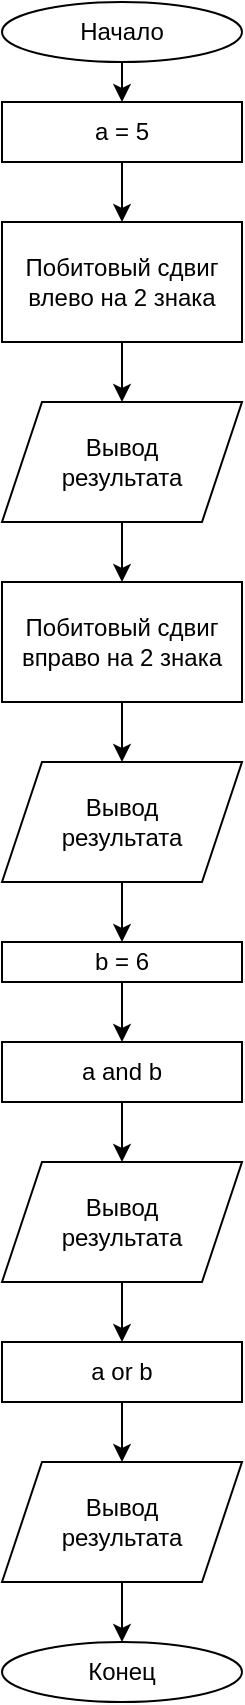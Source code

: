 <mxfile version="13.10.5" type="github" pages="4">
  <diagram id="cAAJZSxlYXHKFz8Sik9u" name="Task-1">
    <mxGraphModel dx="779" dy="614" grid="1" gridSize="10" guides="1" tooltips="1" connect="1" arrows="1" fold="1" page="1" pageScale="1" pageWidth="827" pageHeight="1169" math="0" shadow="0">
      <root>
        <mxCell id="0" />
        <mxCell id="1" parent="0" />
        <mxCell id="u3W5GA8NcHfqfD5vYZH1-1" style="edgeStyle=orthogonalEdgeStyle;rounded=0;orthogonalLoop=1;jettySize=auto;html=1;exitX=0.5;exitY=1;exitDx=0;exitDy=0;entryX=0.5;entryY=0;entryDx=0;entryDy=0;" edge="1" parent="1" source="GYxc8_zidlTMcgcLCnEi-1" target="GYxc8_zidlTMcgcLCnEi-4">
          <mxGeometry relative="1" as="geometry" />
        </mxCell>
        <mxCell id="GYxc8_zidlTMcgcLCnEi-1" value="Начало" style="ellipse;whiteSpace=wrap;html=1;" vertex="1" parent="1">
          <mxGeometry x="140" y="40" width="120" height="30" as="geometry" />
        </mxCell>
        <mxCell id="GYxc8_zidlTMcgcLCnEi-2" style="edgeStyle=orthogonalEdgeStyle;rounded=0;orthogonalLoop=1;jettySize=auto;html=1;exitX=0.5;exitY=1;exitDx=0;exitDy=0;" edge="1" parent="1" source="GYxc8_zidlTMcgcLCnEi-1" target="GYxc8_zidlTMcgcLCnEi-1">
          <mxGeometry relative="1" as="geometry" />
        </mxCell>
        <mxCell id="u3W5GA8NcHfqfD5vYZH1-13" style="edgeStyle=orthogonalEdgeStyle;rounded=0;orthogonalLoop=1;jettySize=auto;html=1;exitX=0.5;exitY=1;exitDx=0;exitDy=0;entryX=0.5;entryY=0;entryDx=0;entryDy=0;" edge="1" parent="1" source="GYxc8_zidlTMcgcLCnEi-3" target="u3W5GA8NcHfqfD5vYZH1-12">
          <mxGeometry relative="1" as="geometry" />
        </mxCell>
        <mxCell id="GYxc8_zidlTMcgcLCnEi-3" value="Побитовый сдвиг влево на 2 знака" style="rounded=0;whiteSpace=wrap;html=1;" vertex="1" parent="1">
          <mxGeometry x="140" y="150" width="120" height="60" as="geometry" />
        </mxCell>
        <mxCell id="u3W5GA8NcHfqfD5vYZH1-11" style="edgeStyle=orthogonalEdgeStyle;rounded=0;orthogonalLoop=1;jettySize=auto;html=1;exitX=0.5;exitY=1;exitDx=0;exitDy=0;entryX=0.5;entryY=0;entryDx=0;entryDy=0;" edge="1" parent="1" source="GYxc8_zidlTMcgcLCnEi-4" target="GYxc8_zidlTMcgcLCnEi-3">
          <mxGeometry relative="1" as="geometry" />
        </mxCell>
        <mxCell id="GYxc8_zidlTMcgcLCnEi-4" value="a = 5" style="rounded=0;whiteSpace=wrap;html=1;" vertex="1" parent="1">
          <mxGeometry x="140" y="90" width="120" height="30" as="geometry" />
        </mxCell>
        <mxCell id="GYxc8_zidlTMcgcLCnEi-20" style="edgeStyle=orthogonalEdgeStyle;rounded=0;orthogonalLoop=1;jettySize=auto;html=1;exitX=0.5;exitY=1;exitDx=0;exitDy=0;entryX=0.5;entryY=0;entryDx=0;entryDy=0;" edge="1" parent="1" source="GYxc8_zidlTMcgcLCnEi-5" target="GYxc8_zidlTMcgcLCnEi-18">
          <mxGeometry relative="1" as="geometry">
            <mxPoint x="200" y="280" as="targetPoint" />
          </mxGeometry>
        </mxCell>
        <mxCell id="GYxc8_zidlTMcgcLCnEi-5" value="Побитовый сдвиг вправо&amp;nbsp;на 2 знака" style="rounded=0;whiteSpace=wrap;html=1;" vertex="1" parent="1">
          <mxGeometry x="140" y="330" width="120" height="60" as="geometry" />
        </mxCell>
        <mxCell id="u3W5GA8NcHfqfD5vYZH1-10" style="edgeStyle=orthogonalEdgeStyle;rounded=0;orthogonalLoop=1;jettySize=auto;html=1;exitX=0.5;exitY=1;exitDx=0;exitDy=0;entryX=0.5;entryY=0;entryDx=0;entryDy=0;" edge="1" parent="1" source="GYxc8_zidlTMcgcLCnEi-11" target="u3W5GA8NcHfqfD5vYZH1-4">
          <mxGeometry relative="1" as="geometry" />
        </mxCell>
        <mxCell id="GYxc8_zidlTMcgcLCnEi-11" value="a and b" style="rounded=0;whiteSpace=wrap;html=1;" vertex="1" parent="1">
          <mxGeometry x="140" y="560" width="120" height="30" as="geometry" />
        </mxCell>
        <mxCell id="u3W5GA8NcHfqfD5vYZH1-3" style="edgeStyle=orthogonalEdgeStyle;rounded=0;orthogonalLoop=1;jettySize=auto;html=1;exitX=0.5;exitY=1;exitDx=0;exitDy=0;entryX=0.5;entryY=0;entryDx=0;entryDy=0;" edge="1" parent="1" source="GYxc8_zidlTMcgcLCnEi-14" target="GYxc8_zidlTMcgcLCnEi-11">
          <mxGeometry relative="1" as="geometry" />
        </mxCell>
        <mxCell id="GYxc8_zidlTMcgcLCnEi-14" value="b&amp;nbsp;= 6" style="rounded=0;whiteSpace=wrap;html=1;" vertex="1" parent="1">
          <mxGeometry x="140" y="510" width="120" height="20" as="geometry" />
        </mxCell>
        <mxCell id="u3W5GA8NcHfqfD5vYZH1-8" style="edgeStyle=orthogonalEdgeStyle;rounded=0;orthogonalLoop=1;jettySize=auto;html=1;exitX=0.5;exitY=1;exitDx=0;exitDy=0;entryX=0.5;entryY=0;entryDx=0;entryDy=0;" edge="1" parent="1" source="GYxc8_zidlTMcgcLCnEi-15" target="u3W5GA8NcHfqfD5vYZH1-7">
          <mxGeometry relative="1" as="geometry" />
        </mxCell>
        <mxCell id="GYxc8_zidlTMcgcLCnEi-15" value="a or b" style="rounded=0;whiteSpace=wrap;html=1;" vertex="1" parent="1">
          <mxGeometry x="140" y="710" width="120" height="30" as="geometry" />
        </mxCell>
        <mxCell id="u3W5GA8NcHfqfD5vYZH1-2" style="edgeStyle=orthogonalEdgeStyle;rounded=0;orthogonalLoop=1;jettySize=auto;html=1;exitX=0.5;exitY=1;exitDx=0;exitDy=0;entryX=0.5;entryY=0;entryDx=0;entryDy=0;" edge="1" parent="1" source="GYxc8_zidlTMcgcLCnEi-18" target="GYxc8_zidlTMcgcLCnEi-14">
          <mxGeometry relative="1" as="geometry" />
        </mxCell>
        <mxCell id="GYxc8_zidlTMcgcLCnEi-18" value="Вывод &lt;br&gt;результата" style="shape=parallelogram;perimeter=parallelogramPerimeter;whiteSpace=wrap;html=1;fixedSize=1;" vertex="1" parent="1">
          <mxGeometry x="140" y="420" width="120" height="60" as="geometry" />
        </mxCell>
        <mxCell id="GYxc8_zidlTMcgcLCnEi-23" value="Конец" style="ellipse;whiteSpace=wrap;html=1;" vertex="1" parent="1">
          <mxGeometry x="140" y="860" width="120" height="30" as="geometry" />
        </mxCell>
        <mxCell id="u3W5GA8NcHfqfD5vYZH1-6" style="edgeStyle=orthogonalEdgeStyle;rounded=0;orthogonalLoop=1;jettySize=auto;html=1;exitX=0.5;exitY=1;exitDx=0;exitDy=0;entryX=0.5;entryY=0;entryDx=0;entryDy=0;" edge="1" parent="1" source="u3W5GA8NcHfqfD5vYZH1-4" target="GYxc8_zidlTMcgcLCnEi-15">
          <mxGeometry relative="1" as="geometry" />
        </mxCell>
        <mxCell id="u3W5GA8NcHfqfD5vYZH1-4" value="Вывод &lt;br&gt;результата" style="shape=parallelogram;perimeter=parallelogramPerimeter;whiteSpace=wrap;html=1;fixedSize=1;" vertex="1" parent="1">
          <mxGeometry x="140" y="620" width="120" height="60" as="geometry" />
        </mxCell>
        <mxCell id="u3W5GA8NcHfqfD5vYZH1-9" style="edgeStyle=orthogonalEdgeStyle;rounded=0;orthogonalLoop=1;jettySize=auto;html=1;exitX=0.5;exitY=1;exitDx=0;exitDy=0;entryX=0.5;entryY=0;entryDx=0;entryDy=0;" edge="1" parent="1" source="u3W5GA8NcHfqfD5vYZH1-7" target="GYxc8_zidlTMcgcLCnEi-23">
          <mxGeometry relative="1" as="geometry" />
        </mxCell>
        <mxCell id="u3W5GA8NcHfqfD5vYZH1-7" value="Вывод &lt;br&gt;результата" style="shape=parallelogram;perimeter=parallelogramPerimeter;whiteSpace=wrap;html=1;fixedSize=1;" vertex="1" parent="1">
          <mxGeometry x="140" y="770" width="120" height="60" as="geometry" />
        </mxCell>
        <mxCell id="u3W5GA8NcHfqfD5vYZH1-14" style="edgeStyle=orthogonalEdgeStyle;rounded=0;orthogonalLoop=1;jettySize=auto;html=1;exitX=0.5;exitY=1;exitDx=0;exitDy=0;entryX=0.5;entryY=0;entryDx=0;entryDy=0;" edge="1" parent="1" source="u3W5GA8NcHfqfD5vYZH1-12" target="GYxc8_zidlTMcgcLCnEi-5">
          <mxGeometry relative="1" as="geometry" />
        </mxCell>
        <mxCell id="u3W5GA8NcHfqfD5vYZH1-12" value="Вывод &lt;br&gt;результата" style="shape=parallelogram;perimeter=parallelogramPerimeter;whiteSpace=wrap;html=1;fixedSize=1;" vertex="1" parent="1">
          <mxGeometry x="140" y="240" width="120" height="60" as="geometry" />
        </mxCell>
      </root>
    </mxGraphModel>
  </diagram>
  <diagram id="qksW4t9MuVZukLXr-Wi6" name="Task-2">
    <mxGraphModel dx="779" dy="614" grid="1" gridSize="10" guides="1" tooltips="1" connect="1" arrows="1" fold="1" page="1" pageScale="1" pageWidth="827" pageHeight="1169" math="0" shadow="0">
      <root>
        <mxCell id="39DMz0P3uiPCtwHiy78Q-0" />
        <mxCell id="39DMz0P3uiPCtwHiy78Q-1" parent="39DMz0P3uiPCtwHiy78Q-0" />
        <mxCell id="cHhHhPkX77bo-oiByB_M-5" style="edgeStyle=orthogonalEdgeStyle;rounded=0;orthogonalLoop=1;jettySize=auto;html=1;exitX=0.5;exitY=1;exitDx=0;exitDy=0;entryX=0.5;entryY=0;entryDx=0;entryDy=0;" edge="1" parent="39DMz0P3uiPCtwHiy78Q-1" source="cHhHhPkX77bo-oiByB_M-0" target="cHhHhPkX77bo-oiByB_M-1">
          <mxGeometry relative="1" as="geometry" />
        </mxCell>
        <mxCell id="cHhHhPkX77bo-oiByB_M-0" value="Начало" style="ellipse;whiteSpace=wrap;html=1;" vertex="1" parent="39DMz0P3uiPCtwHiy78Q-1">
          <mxGeometry x="252" y="30" width="120" height="30" as="geometry" />
        </mxCell>
        <mxCell id="cHhHhPkX77bo-oiByB_M-11" style="edgeStyle=orthogonalEdgeStyle;rounded=0;orthogonalLoop=1;jettySize=auto;html=1;exitX=0.5;exitY=1;exitDx=0;exitDy=0;entryX=0.567;entryY=0.033;entryDx=0;entryDy=0;entryPerimeter=0;" edge="1" parent="39DMz0P3uiPCtwHiy78Q-1" source="cHhHhPkX77bo-oiByB_M-1" target="cHhHhPkX77bo-oiByB_M-10">
          <mxGeometry relative="1" as="geometry" />
        </mxCell>
        <mxCell id="cHhHhPkX77bo-oiByB_M-1" value="Введите&lt;br&gt;&amp;nbsp;координату Х &lt;br&gt;точки А" style="shape=parallelogram;perimeter=parallelogramPerimeter;whiteSpace=wrap;html=1;fixedSize=1;" vertex="1" parent="39DMz0P3uiPCtwHiy78Q-1">
          <mxGeometry x="252" y="80" width="120" height="60" as="geometry" />
        </mxCell>
        <mxCell id="cHhHhPkX77bo-oiByB_M-14" style="edgeStyle=orthogonalEdgeStyle;rounded=0;orthogonalLoop=1;jettySize=auto;html=1;exitX=0.5;exitY=1;exitDx=0;exitDy=0;entryX=0.5;entryY=0;entryDx=0;entryDy=0;" edge="1" parent="39DMz0P3uiPCtwHiy78Q-1" source="cHhHhPkX77bo-oiByB_M-2" target="cHhHhPkX77bo-oiByB_M-12">
          <mxGeometry relative="1" as="geometry" />
        </mxCell>
        <mxCell id="cHhHhPkX77bo-oiByB_M-2" value="Введите&lt;br&gt;&amp;nbsp;координату Y&amp;nbsp;&lt;br&gt;точки А" style="shape=parallelogram;perimeter=parallelogramPerimeter;whiteSpace=wrap;html=1;fixedSize=1;" vertex="1" parent="39DMz0P3uiPCtwHiy78Q-1">
          <mxGeometry x="252" y="240" width="120" height="60" as="geometry" />
        </mxCell>
        <mxCell id="cHhHhPkX77bo-oiByB_M-15" style="edgeStyle=orthogonalEdgeStyle;rounded=0;orthogonalLoop=1;jettySize=auto;html=1;exitX=0.5;exitY=1;exitDx=0;exitDy=0;entryX=0.5;entryY=0;entryDx=0;entryDy=0;" edge="1" parent="39DMz0P3uiPCtwHiy78Q-1" source="cHhHhPkX77bo-oiByB_M-10" target="cHhHhPkX77bo-oiByB_M-2">
          <mxGeometry relative="1" as="geometry" />
        </mxCell>
        <mxCell id="cHhHhPkX77bo-oiByB_M-10" value="Ввод&lt;br&gt;&amp;nbsp;координаты Х&amp;nbsp;&lt;br&gt;точки А" style="shape=parallelogram;perimeter=parallelogramPerimeter;whiteSpace=wrap;html=1;fixedSize=1;" vertex="1" parent="39DMz0P3uiPCtwHiy78Q-1">
          <mxGeometry x="252" y="160" width="120" height="60" as="geometry" />
        </mxCell>
        <mxCell id="cHhHhPkX77bo-oiByB_M-20" style="edgeStyle=orthogonalEdgeStyle;rounded=0;orthogonalLoop=1;jettySize=auto;html=1;exitX=0.5;exitY=1;exitDx=0;exitDy=0;entryX=0.5;entryY=0;entryDx=0;entryDy=0;" edge="1" parent="39DMz0P3uiPCtwHiy78Q-1" source="cHhHhPkX77bo-oiByB_M-12" target="cHhHhPkX77bo-oiByB_M-16">
          <mxGeometry relative="1" as="geometry" />
        </mxCell>
        <mxCell id="cHhHhPkX77bo-oiByB_M-12" value="Ввод&lt;br&gt;&amp;nbsp;координаты Y&amp;nbsp;&lt;br&gt;точки А" style="shape=parallelogram;perimeter=parallelogramPerimeter;whiteSpace=wrap;html=1;fixedSize=1;" vertex="1" parent="39DMz0P3uiPCtwHiy78Q-1">
          <mxGeometry x="252" y="320" width="120" height="60" as="geometry" />
        </mxCell>
        <mxCell id="cHhHhPkX77bo-oiByB_M-21" style="edgeStyle=orthogonalEdgeStyle;rounded=0;orthogonalLoop=1;jettySize=auto;html=1;exitX=0.5;exitY=1;exitDx=0;exitDy=0;entryX=0.5;entryY=0;entryDx=0;entryDy=0;" edge="1" parent="39DMz0P3uiPCtwHiy78Q-1" source="cHhHhPkX77bo-oiByB_M-16" target="cHhHhPkX77bo-oiByB_M-18">
          <mxGeometry relative="1" as="geometry" />
        </mxCell>
        <mxCell id="cHhHhPkX77bo-oiByB_M-16" value="Введите&lt;br&gt;&amp;nbsp;координату Х &lt;br&gt;точки В" style="shape=parallelogram;perimeter=parallelogramPerimeter;whiteSpace=wrap;html=1;fixedSize=1;" vertex="1" parent="39DMz0P3uiPCtwHiy78Q-1">
          <mxGeometry x="252" y="400" width="120" height="60" as="geometry" />
        </mxCell>
        <mxCell id="cHhHhPkX77bo-oiByB_M-23" style="edgeStyle=orthogonalEdgeStyle;rounded=0;orthogonalLoop=1;jettySize=auto;html=1;exitX=0.5;exitY=1;exitDx=0;exitDy=0;entryX=0.5;entryY=0;entryDx=0;entryDy=0;" edge="1" parent="39DMz0P3uiPCtwHiy78Q-1" source="cHhHhPkX77bo-oiByB_M-17" target="cHhHhPkX77bo-oiByB_M-19">
          <mxGeometry relative="1" as="geometry" />
        </mxCell>
        <mxCell id="cHhHhPkX77bo-oiByB_M-17" value="Введите&lt;br&gt;&amp;nbsp;координату Y&amp;nbsp;&lt;br&gt;точки В" style="shape=parallelogram;perimeter=parallelogramPerimeter;whiteSpace=wrap;html=1;fixedSize=1;" vertex="1" parent="39DMz0P3uiPCtwHiy78Q-1">
          <mxGeometry x="252" y="560" width="120" height="60" as="geometry" />
        </mxCell>
        <mxCell id="cHhHhPkX77bo-oiByB_M-22" style="edgeStyle=orthogonalEdgeStyle;rounded=0;orthogonalLoop=1;jettySize=auto;html=1;exitX=0.5;exitY=1;exitDx=0;exitDy=0;entryX=0.5;entryY=0;entryDx=0;entryDy=0;" edge="1" parent="39DMz0P3uiPCtwHiy78Q-1" source="cHhHhPkX77bo-oiByB_M-18" target="cHhHhPkX77bo-oiByB_M-17">
          <mxGeometry relative="1" as="geometry" />
        </mxCell>
        <mxCell id="cHhHhPkX77bo-oiByB_M-18" value="Ввод&lt;br&gt;&amp;nbsp;координаты Х&amp;nbsp;&lt;br&gt;точки В" style="shape=parallelogram;perimeter=parallelogramPerimeter;whiteSpace=wrap;html=1;fixedSize=1;" vertex="1" parent="39DMz0P3uiPCtwHiy78Q-1">
          <mxGeometry x="252" y="480" width="120" height="60" as="geometry" />
        </mxCell>
        <mxCell id="cHhHhPkX77bo-oiByB_M-30" style="edgeStyle=orthogonalEdgeStyle;rounded=0;orthogonalLoop=1;jettySize=auto;html=1;exitX=0.5;exitY=1;exitDx=0;exitDy=0;entryX=0.5;entryY=0;entryDx=0;entryDy=0;" edge="1" parent="39DMz0P3uiPCtwHiy78Q-1" source="cHhHhPkX77bo-oiByB_M-19" target="cHhHhPkX77bo-oiByB_M-25">
          <mxGeometry relative="1" as="geometry" />
        </mxCell>
        <mxCell id="cHhHhPkX77bo-oiByB_M-19" value="Ввод&lt;br&gt;&amp;nbsp;координаты Y&amp;nbsp;&lt;br&gt;точки В" style="shape=parallelogram;perimeter=parallelogramPerimeter;whiteSpace=wrap;html=1;fixedSize=1;" vertex="1" parent="39DMz0P3uiPCtwHiy78Q-1">
          <mxGeometry x="252" y="640" width="120" height="60" as="geometry" />
        </mxCell>
        <mxCell id="cHhHhPkX77bo-oiByB_M-31" style="edgeStyle=orthogonalEdgeStyle;rounded=0;orthogonalLoop=1;jettySize=auto;html=1;exitX=0.5;exitY=1;exitDx=0;exitDy=0;entryX=0.5;entryY=0;entryDx=0;entryDy=0;" edge="1" parent="39DMz0P3uiPCtwHiy78Q-1" source="cHhHhPkX77bo-oiByB_M-25" target="cHhHhPkX77bo-oiByB_M-26">
          <mxGeometry relative="1" as="geometry" />
        </mxCell>
        <mxCell id="cHhHhPkX77bo-oiByB_M-25" value="&lt;span&gt;k = (AY-BY) / (AX-BX)&lt;/span&gt;" style="rounded=0;whiteSpace=wrap;html=1;" vertex="1" parent="39DMz0P3uiPCtwHiy78Q-1">
          <mxGeometry x="252" y="720" width="120" height="40" as="geometry" />
        </mxCell>
        <mxCell id="cHhHhPkX77bo-oiByB_M-32" style="edgeStyle=orthogonalEdgeStyle;rounded=0;orthogonalLoop=1;jettySize=auto;html=1;exitX=0.5;exitY=1;exitDx=0;exitDy=0;entryX=0.5;entryY=0;entryDx=0;entryDy=0;" edge="1" parent="39DMz0P3uiPCtwHiy78Q-1" source="cHhHhPkX77bo-oiByB_M-26" target="cHhHhPkX77bo-oiByB_M-28">
          <mxGeometry relative="1" as="geometry" />
        </mxCell>
        <mxCell id="cHhHhPkX77bo-oiByB_M-26" value="&lt;span&gt;b = AY - k * AX&lt;/span&gt;" style="rounded=0;whiteSpace=wrap;html=1;" vertex="1" parent="39DMz0P3uiPCtwHiy78Q-1">
          <mxGeometry x="252" y="780" width="120" height="40" as="geometry" />
        </mxCell>
        <mxCell id="cHhHhPkX77bo-oiByB_M-33" style="edgeStyle=orthogonalEdgeStyle;rounded=0;orthogonalLoop=1;jettySize=auto;html=1;exitX=0.5;exitY=1;exitDx=0;exitDy=0;entryX=0.5;entryY=0;entryDx=0;entryDy=0;" edge="1" parent="39DMz0P3uiPCtwHiy78Q-1" source="cHhHhPkX77bo-oiByB_M-28" target="cHhHhPkX77bo-oiByB_M-29">
          <mxGeometry relative="1" as="geometry" />
        </mxCell>
        <mxCell id="cHhHhPkX77bo-oiByB_M-28" value="Вывод&lt;br&gt;y = kx + b" style="shape=parallelogram;perimeter=parallelogramPerimeter;whiteSpace=wrap;html=1;fixedSize=1;" vertex="1" parent="39DMz0P3uiPCtwHiy78Q-1">
          <mxGeometry x="252" y="840" width="120" height="60" as="geometry" />
        </mxCell>
        <mxCell id="cHhHhPkX77bo-oiByB_M-29" value="Конец" style="ellipse;whiteSpace=wrap;html=1;" vertex="1" parent="39DMz0P3uiPCtwHiy78Q-1">
          <mxGeometry x="252" y="920" width="120" height="30" as="geometry" />
        </mxCell>
      </root>
    </mxGraphModel>
  </diagram>
  <diagram id="Pt1tJmFyYi7oSVFJJfqV" name="Task-7">
    <mxGraphModel dx="779" dy="614" grid="1" gridSize="10" guides="1" tooltips="1" connect="1" arrows="1" fold="1" page="1" pageScale="1" pageWidth="827" pageHeight="1169" math="0" shadow="0">
      <root>
        <mxCell id="WolGK52v6cQsRhBh8dAg-0" />
        <mxCell id="WolGK52v6cQsRhBh8dAg-1" parent="WolGK52v6cQsRhBh8dAg-0" />
        <mxCell id="WolGK52v6cQsRhBh8dAg-16" style="edgeStyle=orthogonalEdgeStyle;rounded=0;orthogonalLoop=1;jettySize=auto;html=1;exitX=0.5;exitY=1;exitDx=0;exitDy=0;entryX=0.5;entryY=0;entryDx=0;entryDy=0;" edge="1" parent="WolGK52v6cQsRhBh8dAg-1" source="WolGK52v6cQsRhBh8dAg-2" target="WolGK52v6cQsRhBh8dAg-3">
          <mxGeometry relative="1" as="geometry" />
        </mxCell>
        <mxCell id="WolGK52v6cQsRhBh8dAg-2" value="Начало" style="ellipse;whiteSpace=wrap;html=1;" vertex="1" parent="WolGK52v6cQsRhBh8dAg-1">
          <mxGeometry x="348.5" y="10" width="120" height="30" as="geometry" />
        </mxCell>
        <mxCell id="WolGK52v6cQsRhBh8dAg-17" style="edgeStyle=orthogonalEdgeStyle;rounded=0;orthogonalLoop=1;jettySize=auto;html=1;exitX=0.5;exitY=1;exitDx=0;exitDy=0;entryX=0.5;entryY=0;entryDx=0;entryDy=0;" edge="1" parent="WolGK52v6cQsRhBh8dAg-1" source="WolGK52v6cQsRhBh8dAg-3" target="WolGK52v6cQsRhBh8dAg-4">
          <mxGeometry relative="1" as="geometry" />
        </mxCell>
        <mxCell id="WolGK52v6cQsRhBh8dAg-3" value="Введите&lt;br&gt;год" style="shape=parallelogram;perimeter=parallelogramPerimeter;whiteSpace=wrap;html=1;fixedSize=1;" vertex="1" parent="WolGK52v6cQsRhBh8dAg-1">
          <mxGeometry x="348.5" y="60" width="120" height="60" as="geometry" />
        </mxCell>
        <mxCell id="WolGK52v6cQsRhBh8dAg-18" style="edgeStyle=orthogonalEdgeStyle;rounded=0;orthogonalLoop=1;jettySize=auto;html=1;exitX=0.5;exitY=1;exitDx=0;exitDy=0;entryX=0.5;entryY=0;entryDx=0;entryDy=0;" edge="1" parent="WolGK52v6cQsRhBh8dAg-1" source="WolGK52v6cQsRhBh8dAg-4" target="WolGK52v6cQsRhBh8dAg-5">
          <mxGeometry relative="1" as="geometry" />
        </mxCell>
        <mxCell id="WolGK52v6cQsRhBh8dAg-4" value="Ввод&lt;br&gt;года" style="shape=parallelogram;perimeter=parallelogramPerimeter;whiteSpace=wrap;html=1;fixedSize=1;" vertex="1" parent="WolGK52v6cQsRhBh8dAg-1">
          <mxGeometry x="349" y="140" width="120" height="60" as="geometry" />
        </mxCell>
        <mxCell id="WolGK52v6cQsRhBh8dAg-9" style="edgeStyle=orthogonalEdgeStyle;rounded=0;orthogonalLoop=1;jettySize=auto;html=1;exitX=0;exitY=0.5;exitDx=0;exitDy=0;entryX=0.5;entryY=0;entryDx=0;entryDy=0;" edge="1" parent="WolGK52v6cQsRhBh8dAg-1" source="WolGK52v6cQsRhBh8dAg-5" target="WolGK52v6cQsRhBh8dAg-7">
          <mxGeometry relative="1" as="geometry" />
        </mxCell>
        <mxCell id="WolGK52v6cQsRhBh8dAg-10" style="edgeStyle=orthogonalEdgeStyle;rounded=0;orthogonalLoop=1;jettySize=auto;html=1;exitX=1;exitY=0.5;exitDx=0;exitDy=0;entryX=0.5;entryY=0;entryDx=0;entryDy=0;" edge="1" parent="WolGK52v6cQsRhBh8dAg-1" source="WolGK52v6cQsRhBh8dAg-5" target="WolGK52v6cQsRhBh8dAg-8">
          <mxGeometry relative="1" as="geometry" />
        </mxCell>
        <mxCell id="WolGK52v6cQsRhBh8dAg-5" value="&lt;span class=&quot;pl-s1&quot; style=&quot;box-sizing: border-box ; color: rgb(36 , 41 , 46) ; font-family: , &amp;#34;consolas&amp;#34; , &amp;#34;liberation mono&amp;#34; , &amp;#34;menlo&amp;#34; , monospace&quot;&gt;leap&lt;/span&gt;&lt;span style=&quot;color: rgb(36 , 41 , 46) ; font-family: , &amp;#34;consolas&amp;#34; , &amp;#34;liberation mono&amp;#34; , &amp;#34;menlo&amp;#34; , monospace ; background-color: rgb(255 , 255 , 255)&quot;&gt; &lt;/span&gt;&lt;span class=&quot;pl-c1&quot; style=&quot;box-sizing: border-box ; color: rgb(0 , 92 , 197) ; font-family: , &amp;#34;consolas&amp;#34; , &amp;#34;liberation mono&amp;#34; , &amp;#34;menlo&amp;#34; , monospace&quot;&gt;=&lt;/span&gt;&lt;span style=&quot;color: rgb(36 , 41 , 46) ; font-family: , &amp;#34;consolas&amp;#34; , &amp;#34;liberation mono&amp;#34; , &amp;#34;menlo&amp;#34; , monospace ; background-color: rgb(255 , 255 , 255)&quot;&gt; ((&lt;/span&gt;&lt;span class=&quot;pl-s1&quot; style=&quot;box-sizing: border-box ; color: rgb(36 , 41 , 46) ; font-family: , &amp;#34;consolas&amp;#34; , &amp;#34;liberation mono&amp;#34; , &amp;#34;menlo&amp;#34; , monospace&quot;&gt;year&lt;/span&gt;&lt;span style=&quot;color: rgb(36 , 41 , 46) ; font-family: , &amp;#34;consolas&amp;#34; , &amp;#34;liberation mono&amp;#34; , &amp;#34;menlo&amp;#34; , monospace ; background-color: rgb(255 , 255 , 255)&quot;&gt; &lt;/span&gt;&lt;span class=&quot;pl-c1&quot; style=&quot;box-sizing: border-box ; color: rgb(0 , 92 , 197) ; font-family: , &amp;#34;consolas&amp;#34; , &amp;#34;liberation mono&amp;#34; , &amp;#34;menlo&amp;#34; , monospace&quot;&gt;%&lt;/span&gt;&lt;span style=&quot;color: rgb(36 , 41 , 46) ; font-family: , &amp;#34;consolas&amp;#34; , &amp;#34;liberation mono&amp;#34; , &amp;#34;menlo&amp;#34; , monospace ; background-color: rgb(255 , 255 , 255)&quot;&gt; &lt;/span&gt;&lt;span class=&quot;pl-c1&quot; style=&quot;box-sizing: border-box ; color: rgb(0 , 92 , 197) ; font-family: , &amp;#34;consolas&amp;#34; , &amp;#34;liberation mono&amp;#34; , &amp;#34;menlo&amp;#34; , monospace&quot;&gt;4&lt;/span&gt;&lt;span style=&quot;color: rgb(36 , 41 , 46) ; font-family: , &amp;#34;consolas&amp;#34; , &amp;#34;liberation mono&amp;#34; , &amp;#34;menlo&amp;#34; , monospace ; background-color: rgb(255 , 255 , 255)&quot;&gt; &lt;/span&gt;&lt;span class=&quot;pl-c1&quot; style=&quot;box-sizing: border-box ; color: rgb(0 , 92 , 197) ; font-family: , &amp;#34;consolas&amp;#34; , &amp;#34;liberation mono&amp;#34; , &amp;#34;menlo&amp;#34; , monospace&quot;&gt;==&lt;/span&gt;&lt;span style=&quot;color: rgb(36 , 41 , 46) ; font-family: , &amp;#34;consolas&amp;#34; , &amp;#34;liberation mono&amp;#34; , &amp;#34;menlo&amp;#34; , monospace ; background-color: rgb(255 , 255 , 255)&quot;&gt; &lt;/span&gt;&lt;span class=&quot;pl-c1&quot; style=&quot;box-sizing: border-box ; color: rgb(0 , 92 , 197) ; font-family: , &amp;#34;consolas&amp;#34; , &amp;#34;liberation mono&amp;#34; , &amp;#34;menlo&amp;#34; , monospace&quot;&gt;0&lt;/span&gt;&lt;span style=&quot;color: rgb(36 , 41 , 46) ; font-family: , &amp;#34;consolas&amp;#34; , &amp;#34;liberation mono&amp;#34; , &amp;#34;menlo&amp;#34; , monospace ; background-color: rgb(255 , 255 , 255)&quot;&gt;) &lt;br&gt;&lt;/span&gt;&lt;span class=&quot;pl-c1&quot; style=&quot;box-sizing: border-box ; color: rgb(0 , 92 , 197) ; font-family: , &amp;#34;consolas&amp;#34; , &amp;#34;liberation mono&amp;#34; , &amp;#34;menlo&amp;#34; , monospace&quot;&gt;and&lt;/span&gt;&lt;span style=&quot;color: rgb(36 , 41 , 46) ; font-family: , &amp;#34;consolas&amp;#34; , &amp;#34;liberation mono&amp;#34; , &amp;#34;menlo&amp;#34; , monospace ; background-color: rgb(255 , 255 , 255)&quot;&gt; (&lt;/span&gt;&lt;span class=&quot;pl-s1&quot; style=&quot;box-sizing: border-box ; color: rgb(36 , 41 , 46) ; font-family: , &amp;#34;consolas&amp;#34; , &amp;#34;liberation mono&amp;#34; , &amp;#34;menlo&amp;#34; , monospace&quot;&gt;year&lt;/span&gt;&lt;span style=&quot;color: rgb(36 , 41 , 46) ; font-family: , &amp;#34;consolas&amp;#34; , &amp;#34;liberation mono&amp;#34; , &amp;#34;menlo&amp;#34; , monospace ; background-color: rgb(255 , 255 , 255)&quot;&gt; &lt;/span&gt;&lt;span class=&quot;pl-c1&quot; style=&quot;box-sizing: border-box ; color: rgb(0 , 92 , 197) ; font-family: , &amp;#34;consolas&amp;#34; , &amp;#34;liberation mono&amp;#34; , &amp;#34;menlo&amp;#34; , monospace&quot;&gt;%&lt;/span&gt;&lt;span style=&quot;color: rgb(36 , 41 , 46) ; font-family: , &amp;#34;consolas&amp;#34; , &amp;#34;liberation mono&amp;#34; , &amp;#34;menlo&amp;#34; , monospace ; background-color: rgb(255 , 255 , 255)&quot;&gt; &lt;/span&gt;&lt;span class=&quot;pl-c1&quot; style=&quot;box-sizing: border-box ; color: rgb(0 , 92 , 197) ; font-family: , &amp;#34;consolas&amp;#34; , &amp;#34;liberation mono&amp;#34; , &amp;#34;menlo&amp;#34; , monospace&quot;&gt;100&lt;/span&gt;&lt;span style=&quot;color: rgb(36 , 41 , 46) ; font-family: , &amp;#34;consolas&amp;#34; , &amp;#34;liberation mono&amp;#34; , &amp;#34;menlo&amp;#34; , monospace ; background-color: rgb(255 , 255 , 255)&quot;&gt; &lt;/span&gt;&lt;span class=&quot;pl-c1&quot; style=&quot;box-sizing: border-box ; color: rgb(0 , 92 , 197) ; font-family: , &amp;#34;consolas&amp;#34; , &amp;#34;liberation mono&amp;#34; , &amp;#34;menlo&amp;#34; , monospace&quot;&gt;&amp;gt;&lt;/span&gt;&lt;span style=&quot;color: rgb(36 , 41 , 46) ; font-family: , &amp;#34;consolas&amp;#34; , &amp;#34;liberation mono&amp;#34; , &amp;#34;menlo&amp;#34; , monospace ; background-color: rgb(255 , 255 , 255)&quot;&gt; &lt;/span&gt;&lt;span class=&quot;pl-c1&quot; style=&quot;box-sizing: border-box ; color: rgb(0 , 92 , 197) ; font-family: , &amp;#34;consolas&amp;#34; , &amp;#34;liberation mono&amp;#34; , &amp;#34;menlo&amp;#34; , monospace&quot;&gt;0&lt;/span&gt;&lt;span style=&quot;color: rgb(36 , 41 , 46) ; font-family: , &amp;#34;consolas&amp;#34; , &amp;#34;liberation mono&amp;#34; , &amp;#34;menlo&amp;#34; , monospace ; background-color: rgb(255 , 255 , 255)&quot;&gt;)) &lt;br&gt;&lt;/span&gt;&lt;span class=&quot;pl-c1&quot; style=&quot;box-sizing: border-box ; color: rgb(0 , 92 , 197) ; font-family: , &amp;#34;consolas&amp;#34; , &amp;#34;liberation mono&amp;#34; , &amp;#34;menlo&amp;#34; , monospace&quot;&gt;or&lt;/span&gt;&lt;span style=&quot;color: rgb(36 , 41 , 46) ; font-family: , &amp;#34;consolas&amp;#34; , &amp;#34;liberation mono&amp;#34; , &amp;#34;menlo&amp;#34; , monospace ; background-color: rgb(255 , 255 , 255)&quot;&gt; (&lt;/span&gt;&lt;span class=&quot;pl-s1&quot; style=&quot;box-sizing: border-box ; color: rgb(36 , 41 , 46) ; font-family: , &amp;#34;consolas&amp;#34; , &amp;#34;liberation mono&amp;#34; , &amp;#34;menlo&amp;#34; , monospace&quot;&gt;year&lt;/span&gt;&lt;span style=&quot;color: rgb(36 , 41 , 46) ; font-family: , &amp;#34;consolas&amp;#34; , &amp;#34;liberation mono&amp;#34; , &amp;#34;menlo&amp;#34; , monospace ; background-color: rgb(255 , 255 , 255)&quot;&gt; &lt;/span&gt;&lt;span class=&quot;pl-c1&quot; style=&quot;box-sizing: border-box ; color: rgb(0 , 92 , 197) ; font-family: , &amp;#34;consolas&amp;#34; , &amp;#34;liberation mono&amp;#34; , &amp;#34;menlo&amp;#34; , monospace&quot;&gt;%&lt;/span&gt;&lt;span style=&quot;color: rgb(36 , 41 , 46) ; font-family: , &amp;#34;consolas&amp;#34; , &amp;#34;liberation mono&amp;#34; , &amp;#34;menlo&amp;#34; , monospace ; background-color: rgb(255 , 255 , 255)&quot;&gt; &lt;/span&gt;&lt;span class=&quot;pl-c1&quot; style=&quot;box-sizing: border-box ; color: rgb(0 , 92 , 197) ; font-family: , &amp;#34;consolas&amp;#34; , &amp;#34;liberation mono&amp;#34; , &amp;#34;menlo&amp;#34; , monospace&quot;&gt;400&lt;/span&gt;&lt;span style=&quot;color: rgb(36 , 41 , 46) ; font-family: , &amp;#34;consolas&amp;#34; , &amp;#34;liberation mono&amp;#34; , &amp;#34;menlo&amp;#34; , monospace ; background-color: rgb(255 , 255 , 255)&quot;&gt; &lt;/span&gt;&lt;span class=&quot;pl-c1&quot; style=&quot;box-sizing: border-box ; color: rgb(0 , 92 , 197) ; font-family: , &amp;#34;consolas&amp;#34; , &amp;#34;liberation mono&amp;#34; , &amp;#34;menlo&amp;#34; , monospace&quot;&gt;==&lt;/span&gt;&lt;span style=&quot;color: rgb(36 , 41 , 46) ; font-family: , &amp;#34;consolas&amp;#34; , &amp;#34;liberation mono&amp;#34; , &amp;#34;menlo&amp;#34; , monospace ; background-color: rgb(255 , 255 , 255)&quot;&gt; &lt;/span&gt;&lt;span class=&quot;pl-c1&quot; style=&quot;box-sizing: border-box ; color: rgb(0 , 92 , 197) ; font-family: , &amp;#34;consolas&amp;#34; , &amp;#34;liberation mono&amp;#34; , &amp;#34;menlo&amp;#34; , monospace&quot;&gt;0&lt;/span&gt;&lt;span style=&quot;color: rgb(36 , 41 , 46) ; font-family: , &amp;#34;consolas&amp;#34; , &amp;#34;liberation mono&amp;#34; , &amp;#34;menlo&amp;#34; , monospace ; background-color: rgb(255 , 255 , 255)&quot;&gt;)&lt;/span&gt;" style="rhombus;whiteSpace=wrap;html=1;" vertex="1" parent="WolGK52v6cQsRhBh8dAg-1">
          <mxGeometry x="307" y="220" width="203" height="140" as="geometry" />
        </mxCell>
        <mxCell id="WolGK52v6cQsRhBh8dAg-14" style="edgeStyle=orthogonalEdgeStyle;rounded=0;orthogonalLoop=1;jettySize=auto;html=1;exitX=0.5;exitY=1;exitDx=0;exitDy=0;entryX=0.5;entryY=0;entryDx=0;entryDy=0;" edge="1" parent="WolGK52v6cQsRhBh8dAg-1" source="WolGK52v6cQsRhBh8dAg-7" target="WolGK52v6cQsRhBh8dAg-13">
          <mxGeometry relative="1" as="geometry" />
        </mxCell>
        <mxCell id="WolGK52v6cQsRhBh8dAg-7" value="Вывод&lt;br&gt;високосный" style="shape=parallelogram;perimeter=parallelogramPerimeter;whiteSpace=wrap;html=1;fixedSize=1;" vertex="1" parent="WolGK52v6cQsRhBh8dAg-1">
          <mxGeometry x="160" y="360" width="120" height="60" as="geometry" />
        </mxCell>
        <mxCell id="WolGK52v6cQsRhBh8dAg-15" style="edgeStyle=orthogonalEdgeStyle;rounded=0;orthogonalLoop=1;jettySize=auto;html=1;exitX=0.5;exitY=1;exitDx=0;exitDy=0;entryX=0.5;entryY=0;entryDx=0;entryDy=0;" edge="1" parent="WolGK52v6cQsRhBh8dAg-1" source="WolGK52v6cQsRhBh8dAg-8" target="WolGK52v6cQsRhBh8dAg-13">
          <mxGeometry relative="1" as="geometry" />
        </mxCell>
        <mxCell id="WolGK52v6cQsRhBh8dAg-8" value="Вывод не високосный" style="shape=parallelogram;perimeter=parallelogramPerimeter;whiteSpace=wrap;html=1;fixedSize=1;" vertex="1" parent="WolGK52v6cQsRhBh8dAg-1">
          <mxGeometry x="520" y="360" width="120" height="60" as="geometry" />
        </mxCell>
        <mxCell id="WolGK52v6cQsRhBh8dAg-13" value="Конец" style="ellipse;whiteSpace=wrap;html=1;" vertex="1" parent="WolGK52v6cQsRhBh8dAg-1">
          <mxGeometry x="349" y="490" width="120" height="30" as="geometry" />
        </mxCell>
        <mxCell id="WolGK52v6cQsRhBh8dAg-19" value="True" style="text;html=1;strokeColor=none;fillColor=none;align=center;verticalAlign=middle;whiteSpace=wrap;rounded=0;" vertex="1" parent="WolGK52v6cQsRhBh8dAg-1">
          <mxGeometry x="250" y="260" width="40" height="20" as="geometry" />
        </mxCell>
        <mxCell id="WolGK52v6cQsRhBh8dAg-20" value="False" style="text;html=1;strokeColor=none;fillColor=none;align=center;verticalAlign=middle;whiteSpace=wrap;rounded=0;" vertex="1" parent="WolGK52v6cQsRhBh8dAg-1">
          <mxGeometry x="530" y="260" width="40" height="20" as="geometry" />
        </mxCell>
      </root>
    </mxGraphModel>
  </diagram>
  <diagram id="ASWgRcCUzGQQlcJGEGzY" name="Task-8">
    <mxGraphModel dx="916" dy="722" grid="1" gridSize="10" guides="1" tooltips="1" connect="1" arrows="1" fold="1" page="1" pageScale="1" pageWidth="827" pageHeight="1169" math="0" shadow="0">
      <root>
        <mxCell id="DTmm9sGPigF9bCRrXERx-0" />
        <mxCell id="DTmm9sGPigF9bCRrXERx-1" parent="DTmm9sGPigF9bCRrXERx-0" />
        <mxCell id="DTmm9sGPigF9bCRrXERx-54" style="edgeStyle=orthogonalEdgeStyle;rounded=0;orthogonalLoop=1;jettySize=auto;html=1;exitX=0.5;exitY=1;exitDx=0;exitDy=0;entryX=0.5;entryY=0;entryDx=0;entryDy=0;" edge="1" parent="DTmm9sGPigF9bCRrXERx-1" source="DTmm9sGPigF9bCRrXERx-2" target="DTmm9sGPigF9bCRrXERx-3">
          <mxGeometry relative="1" as="geometry" />
        </mxCell>
        <mxCell id="DTmm9sGPigF9bCRrXERx-2" value="Начало" style="ellipse;whiteSpace=wrap;html=1;" vertex="1" parent="DTmm9sGPigF9bCRrXERx-1">
          <mxGeometry x="354" y="20" width="120" height="30" as="geometry" />
        </mxCell>
        <mxCell id="DTmm9sGPigF9bCRrXERx-53" style="edgeStyle=orthogonalEdgeStyle;rounded=0;orthogonalLoop=1;jettySize=auto;html=1;exitX=0.5;exitY=1;exitDx=0;exitDy=0;entryX=0.5;entryY=0;entryDx=0;entryDy=0;" edge="1" parent="DTmm9sGPigF9bCRrXERx-1" source="DTmm9sGPigF9bCRrXERx-3" target="DTmm9sGPigF9bCRrXERx-4">
          <mxGeometry relative="1" as="geometry" />
        </mxCell>
        <mxCell id="DTmm9sGPigF9bCRrXERx-3" value="Введите &lt;br&gt;3 числа" style="shape=parallelogram;perimeter=parallelogramPerimeter;whiteSpace=wrap;html=1;fixedSize=1;" vertex="1" parent="DTmm9sGPigF9bCRrXERx-1">
          <mxGeometry x="354" y="70" width="120" height="60" as="geometry" />
        </mxCell>
        <mxCell id="DTmm9sGPigF9bCRrXERx-52" style="edgeStyle=orthogonalEdgeStyle;rounded=0;orthogonalLoop=1;jettySize=auto;html=1;exitX=0.5;exitY=1;exitDx=0;exitDy=0;entryX=0.5;entryY=0;entryDx=0;entryDy=0;" edge="1" parent="DTmm9sGPigF9bCRrXERx-1" source="DTmm9sGPigF9bCRrXERx-4" target="DTmm9sGPigF9bCRrXERx-5">
          <mxGeometry relative="1" as="geometry" />
        </mxCell>
        <mxCell id="DTmm9sGPigF9bCRrXERx-4" value="Ввод a, b, c" style="shape=parallelogram;perimeter=parallelogramPerimeter;whiteSpace=wrap;html=1;fixedSize=1;" vertex="1" parent="DTmm9sGPigF9bCRrXERx-1">
          <mxGeometry x="354" y="150" width="120" height="60" as="geometry" />
        </mxCell>
        <mxCell id="DTmm9sGPigF9bCRrXERx-40" style="edgeStyle=orthogonalEdgeStyle;rounded=0;orthogonalLoop=1;jettySize=auto;html=1;exitX=0;exitY=0.5;exitDx=0;exitDy=0;entryX=0.5;entryY=0;entryDx=0;entryDy=0;" edge="1" parent="DTmm9sGPigF9bCRrXERx-1" source="DTmm9sGPigF9bCRrXERx-5" target="DTmm9sGPigF9bCRrXERx-17">
          <mxGeometry relative="1" as="geometry" />
        </mxCell>
        <mxCell id="DTmm9sGPigF9bCRrXERx-43" style="edgeStyle=orthogonalEdgeStyle;rounded=0;orthogonalLoop=1;jettySize=auto;html=1;exitX=1;exitY=0.5;exitDx=0;exitDy=0;entryX=0.5;entryY=0;entryDx=0;entryDy=0;" edge="1" parent="DTmm9sGPigF9bCRrXERx-1" source="DTmm9sGPigF9bCRrXERx-5" target="DTmm9sGPigF9bCRrXERx-41">
          <mxGeometry relative="1" as="geometry" />
        </mxCell>
        <mxCell id="DTmm9sGPigF9bCRrXERx-5" value="&lt;span style=&quot;box-sizing: border-box ; font-family: monospace ; font-size: 13px ; background-color: rgb(248 , 248 , 248) ; color: rgb(0 , 153 , 0)&quot;&gt;b &amp;lt;= a &amp;lt;= c&lt;br&gt;&lt;/span&gt;&lt;span style=&quot;color: rgb(34 , 34 , 34) ; font-family: monospace ; font-size: 13px ; background-color: rgb(248 , 248 , 248)&quot;&gt;&amp;nbsp;&lt;/span&gt;&lt;span style=&quot;box-sizing: border-box ; font-family: monospace ; font-size: 13px ; background-color: rgb(248 , 248 , 248) ; font-weight: bold&quot;&gt;or&lt;/span&gt;&lt;span style=&quot;color: rgb(34 , 34 , 34) ; font-family: monospace ; font-size: 13px ; background-color: rgb(248 , 248 , 248)&quot;&gt;&amp;nbsp;&lt;br&gt;&lt;/span&gt;&lt;font color=&quot;#009900&quot; face=&quot;monospace&quot; size=&quot;2&quot;&gt;&lt;span style=&quot;background-color: rgb(248 , 248 , 248)&quot;&gt;c&amp;nbsp;&lt;/span&gt;&lt;/font&gt;&lt;span style=&quot;color: rgb(0 , 153 , 0) ; font-family: monospace ; font-size: 13px ; background-color: rgb(248 , 248 , 248)&quot;&gt;&amp;lt;=&amp;nbsp;&lt;/span&gt;&lt;font color=&quot;#009900&quot; face=&quot;monospace&quot; size=&quot;2&quot;&gt;&lt;span style=&quot;background-color: rgb(248 , 248 , 248)&quot;&gt;a&amp;nbsp;&lt;/span&gt;&lt;/font&gt;&lt;span style=&quot;color: rgb(0 , 153 , 0) ; font-family: monospace ; font-size: 13px ; background-color: rgb(248 , 248 , 248)&quot;&gt;&amp;lt;=&amp;nbsp;&lt;/span&gt;&lt;font color=&quot;#009900&quot; face=&quot;monospace&quot; size=&quot;2&quot;&gt;&lt;span style=&quot;background-color: rgb(248 , 248 , 248)&quot;&gt;b&lt;/span&gt;&lt;/font&gt;" style="rhombus;whiteSpace=wrap;html=1;" vertex="1" parent="DTmm9sGPigF9bCRrXERx-1">
          <mxGeometry x="289" y="230" width="250" height="150" as="geometry" />
        </mxCell>
        <mxCell id="DTmm9sGPigF9bCRrXERx-50" style="edgeStyle=orthogonalEdgeStyle;rounded=0;orthogonalLoop=1;jettySize=auto;html=1;exitX=0.5;exitY=1;exitDx=0;exitDy=0;entryX=0.5;entryY=0;entryDx=0;entryDy=0;" edge="1" parent="DTmm9sGPigF9bCRrXERx-1" source="DTmm9sGPigF9bCRrXERx-13" target="DTmm9sGPigF9bCRrXERx-48">
          <mxGeometry relative="1" as="geometry" />
        </mxCell>
        <mxCell id="DTmm9sGPigF9bCRrXERx-13" value="Вывод&lt;br&gt;b &amp;nbsp;среднее" style="shape=parallelogram;perimeter=parallelogramPerimeter;whiteSpace=wrap;html=1;fixedSize=1;" vertex="1" parent="DTmm9sGPigF9bCRrXERx-1">
          <mxGeometry x="400" y="480" width="120" height="60" as="geometry" />
        </mxCell>
        <mxCell id="DTmm9sGPigF9bCRrXERx-14" value="True" style="text;html=1;align=center;verticalAlign=middle;resizable=0;points=[];autosize=1;" vertex="1" parent="DTmm9sGPigF9bCRrXERx-1">
          <mxGeometry x="230" y="280" width="40" height="20" as="geometry" />
        </mxCell>
        <mxCell id="DTmm9sGPigF9bCRrXERx-15" value="False" style="text;html=1;align=center;verticalAlign=middle;resizable=0;points=[];autosize=1;" vertex="1" parent="DTmm9sGPigF9bCRrXERx-1">
          <mxGeometry x="560" y="280" width="40" height="20" as="geometry" />
        </mxCell>
        <mxCell id="DTmm9sGPigF9bCRrXERx-49" style="edgeStyle=orthogonalEdgeStyle;rounded=0;orthogonalLoop=1;jettySize=auto;html=1;exitX=0.5;exitY=1;exitDx=0;exitDy=0;entryX=0.5;entryY=0;entryDx=0;entryDy=0;" edge="1" parent="DTmm9sGPigF9bCRrXERx-1" source="DTmm9sGPigF9bCRrXERx-17" target="DTmm9sGPigF9bCRrXERx-48">
          <mxGeometry relative="1" as="geometry" />
        </mxCell>
        <mxCell id="DTmm9sGPigF9bCRrXERx-17" value="Вывод&lt;br&gt;a &amp;nbsp;среднее" style="shape=parallelogram;perimeter=parallelogramPerimeter;whiteSpace=wrap;html=1;fixedSize=1;" vertex="1" parent="DTmm9sGPigF9bCRrXERx-1">
          <mxGeometry x="180" y="480" width="120" height="60" as="geometry" />
        </mxCell>
        <mxCell id="DTmm9sGPigF9bCRrXERx-51" style="edgeStyle=orthogonalEdgeStyle;rounded=0;orthogonalLoop=1;jettySize=auto;html=1;exitX=0.5;exitY=1;exitDx=0;exitDy=0;entryX=0.5;entryY=0;entryDx=0;entryDy=0;" edge="1" parent="DTmm9sGPigF9bCRrXERx-1" source="DTmm9sGPigF9bCRrXERx-34" target="DTmm9sGPigF9bCRrXERx-48">
          <mxGeometry relative="1" as="geometry" />
        </mxCell>
        <mxCell id="DTmm9sGPigF9bCRrXERx-34" value="Вывод&lt;br&gt;c &amp;nbsp;среднее" style="shape=parallelogram;perimeter=parallelogramPerimeter;whiteSpace=wrap;html=1;fixedSize=1;" vertex="1" parent="DTmm9sGPigF9bCRrXERx-1">
          <mxGeometry x="810" y="480" width="120" height="60" as="geometry" />
        </mxCell>
        <mxCell id="DTmm9sGPigF9bCRrXERx-44" style="edgeStyle=orthogonalEdgeStyle;rounded=0;orthogonalLoop=1;jettySize=auto;html=1;exitX=0;exitY=0.5;exitDx=0;exitDy=0;entryX=0.5;entryY=0;entryDx=0;entryDy=0;" edge="1" parent="DTmm9sGPigF9bCRrXERx-1" source="DTmm9sGPigF9bCRrXERx-41" target="DTmm9sGPigF9bCRrXERx-13">
          <mxGeometry relative="1" as="geometry" />
        </mxCell>
        <mxCell id="DTmm9sGPigF9bCRrXERx-45" style="edgeStyle=orthogonalEdgeStyle;rounded=0;orthogonalLoop=1;jettySize=auto;html=1;exitX=1;exitY=0.5;exitDx=0;exitDy=0;entryX=0.5;entryY=0;entryDx=0;entryDy=0;" edge="1" parent="DTmm9sGPigF9bCRrXERx-1" source="DTmm9sGPigF9bCRrXERx-41" target="DTmm9sGPigF9bCRrXERx-34">
          <mxGeometry relative="1" as="geometry" />
        </mxCell>
        <mxCell id="DTmm9sGPigF9bCRrXERx-41" value="&lt;span style=&quot;box-sizing: border-box ; font-family: monospace ; font-size: 13px ; background-color: rgb(248 , 248 , 248) ; color: rgb(0 , 153 , 0)&quot;&gt;a &amp;lt;= b &amp;lt;= c&lt;br&gt;&lt;/span&gt;&lt;span style=&quot;color: rgb(34 , 34 , 34) ; font-family: monospace ; font-size: 13px ; background-color: rgb(248 , 248 , 248)&quot;&gt;&amp;nbsp;&lt;/span&gt;&lt;span style=&quot;box-sizing: border-box ; font-family: monospace ; font-size: 13px ; background-color: rgb(248 , 248 , 248) ; font-weight: bold&quot;&gt;or&lt;/span&gt;&lt;span style=&quot;color: rgb(34 , 34 , 34) ; font-family: monospace ; font-size: 13px ; background-color: rgb(248 , 248 , 248)&quot;&gt;&amp;nbsp;&lt;br&gt;&lt;/span&gt;&lt;font color=&quot;#009900&quot; face=&quot;monospace&quot; size=&quot;2&quot;&gt;&lt;span style=&quot;background-color: rgb(248 , 248 , 248)&quot;&gt;c&amp;nbsp;&lt;/span&gt;&lt;/font&gt;&lt;span style=&quot;color: rgb(0 , 153 , 0) ; font-family: monospace ; font-size: 13px ; background-color: rgb(248 , 248 , 248)&quot;&gt;&amp;lt;= &lt;/span&gt;&lt;span style=&quot;color: rgb(0 , 153 , 0) ; font-family: monospace ; background-color: rgb(248 , 248 , 248)&quot;&gt;&lt;font size=&quot;2&quot;&gt;b&amp;nbsp;&lt;/font&gt;&lt;/span&gt;&lt;span style=&quot;color: rgb(0 , 153 , 0) ; font-family: monospace ; font-size: 13px ; background-color: rgb(248 , 248 , 248)&quot;&gt;&amp;lt;=&amp;nbsp;&lt;/span&gt;&lt;font color=&quot;#009900&quot; face=&quot;monospace&quot; size=&quot;2&quot;&gt;&lt;span style=&quot;background-color: rgb(248 , 248 , 248)&quot;&gt;a&lt;/span&gt;&lt;/font&gt;" style="rhombus;whiteSpace=wrap;html=1;" vertex="1" parent="DTmm9sGPigF9bCRrXERx-1">
          <mxGeometry x="539" y="350" width="250" height="150" as="geometry" />
        </mxCell>
        <mxCell id="DTmm9sGPigF9bCRrXERx-46" value="True" style="text;html=1;align=center;verticalAlign=middle;resizable=0;points=[];autosize=1;" vertex="1" parent="DTmm9sGPigF9bCRrXERx-1">
          <mxGeometry x="480" y="400" width="40" height="20" as="geometry" />
        </mxCell>
        <mxCell id="DTmm9sGPigF9bCRrXERx-47" value="False" style="text;html=1;align=center;verticalAlign=middle;resizable=0;points=[];autosize=1;" vertex="1" parent="DTmm9sGPigF9bCRrXERx-1">
          <mxGeometry x="800" y="400" width="40" height="20" as="geometry" />
        </mxCell>
        <mxCell id="DTmm9sGPigF9bCRrXERx-48" value="Конец" style="ellipse;whiteSpace=wrap;html=1;" vertex="1" parent="DTmm9sGPigF9bCRrXERx-1">
          <mxGeometry x="400" y="630" width="120" height="30" as="geometry" />
        </mxCell>
      </root>
    </mxGraphModel>
  </diagram>
</mxfile>
